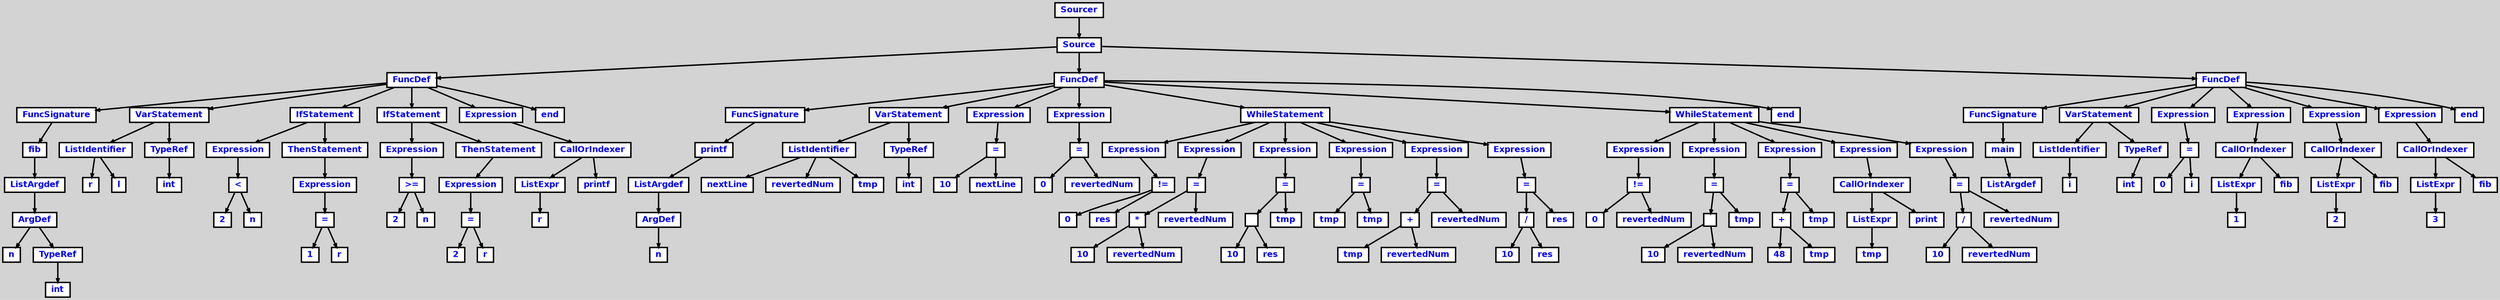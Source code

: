 digraph {

	ordering=out;
	ranksep=.4;
	bgcolor="lightgrey";  node [shape=box, fixedsize=false, fontsize=12, fontname="Helvetica-bold", fontcolor="blue"
	width=.25, height=.25, color="black", fillcolor="white", style="filled, solid, bold"];

	edge [arrowsize=.5, color="black", style="bold"]

	n00001280DC2BEB00[label="Sourcer"]
	n00001280DC2BE9C8[label="Source"]
	n00001280DC2A7AF0[label="FuncDef"]
	n00001280DC2A20C0[label="FuncSignature"]
	n00001280DC2A21F8[label="fib"]
	n00001280DC2A1F88[label="ListArgdef"]
	n00001280DC2A1D18[label="ArgDef"]
	n00001280DC2A1AA8[label="n"]
	n00001280DC2A1BE0[label="TypeRef"]
	n00001280DC2A1970[label="int"]
	n00001280DC2A2948[label="VarStatement"]
	n00001280DC2A2468[label="ListIdentifier"]
	n00001280DC2A2330[label="r"]
	n00001280DC2A25A0[label="l"]
	n00001280DC2A2A80[label="TypeRef"]
	n00001280DC2A2810[label="int"]
	n00001280DC2A4070[label="IfStatement"]
	n00001280DC2A4688[label="Expression"]
	n00001280DC2A3578[label="<"]
	n00001280DC2A37E8[label="2"]
	n00001280DC2A2CF0[label="n"]
	n00001280DC2A48F8[label="ThenStatement"]
	n00001280DC2A42E0[label="Expression"]
	n00001280DC2A47C0[label="="]
	n00001280DC2A4418[label="1"]
	n00001280DC2A3B90[label="r"]
	n00001280DC2A5EE8[label="IfStatement"]
	n00001280DC2A6500[label="Expression"]
	n00001280DC2A53F0[label=">="]
	n00001280DC2A5660[label="2"]
	n00001280DC2A4B68[label="n"]
	n00001280DC2A6770[label="ThenStatement"]
	n00001280DC2A6158[label="Expression"]
	n00001280DC2A6638[label="="]
	n00001280DC2A6290[label="2"]
	n00001280DC2A5A08[label="r"]
	n00001280DC2A7C28[label="Expression"]
	n00001280DC2A7E98[label="CallOrIndexer"]
	n00001280DC2A7D60[label="ListExpr"]
	n00001280DC2A73A0[label="r"]
	n00001280DC2A69E0[label="printf"]
	n00001280DC2A1E50[label="end"]
	n00001280DC2B2800[label="FuncDef"]
	n00001280DC2A84B0[label="FuncSignature"]
	n00001280DC2A85E8[label="printf"]
	n00001280DC2A8378[label="ListArgdef"]
	n00001280DC2A8108[label="ArgDef"]
	n00001280DC2A7FD0[label="n"]
	n00001280DC2A8E70[label="VarStatement"]
	n00001280DC2A8858[label="ListIdentifier"]
	n00001280DC2A8720[label="nextLine"]
	n00001280DC2A8990[label="revertedNum"]
	n00001280DC2A8AC8[label="tmp"]
	n00001280DC2A8FA8[label="TypeRef"]
	n00001280DC2A8D38[label="int"]
	n00001280DC2A9968[label="Expression"]
	n00001280DC2A9E48[label="="]
	n00001280DC2A9AA0[label="10"]
	n00001280DC2A9218[label="nextLine"]
	n00001280DC2AA6D0[label="Expression"]
	n00001280DC2AABB0[label="="]
	n00001280DC2AA808[label="0"]
	n00001280DC2A9F80[label="revertedNum"]
	n00001280DC2B15B8[label="WhileStatement"]
	n00001280DC2B1828[label="Expression"]
	n00001280DC2AB570[label="!="]
	n00001280DC2AB7E0[label="0"]
	n00001280DC2AACE8[label="res"]
	n00001280DC2AC7B8[label="Expression"]
	n00001280DC2ACDD0[label="="]
	n00001280DC2ACC98[label="*"]
	n00001280DC2ACF08[label="10"]
	n00001280DC2ACA28[label="revertedNum"]
	n00001280DC2ABB88[label="revertedNum"]
	n00001280DC2ADDA8[label="Expression"]
	n00001280DC2AE3C0[label="="]
	n00001280DC2AE288[label=""]
	n00001280DC2AE4F8[label="10"]
	n00001280DC2AE018[label="res"]
	n00001280DC2AD178[label="tmp"]
	n00001280DC2AEEB8[label="Expression"]
	n00001280DC2AF398[label="="]
	n00001280DC2AEFF0[label="tmp"]
	n00001280DC2AE768[label="tmp"]
	n00001280DC2B0100[label="Expression"]
	n00001280DC2B0718[label="="]
	n00001280DC2B05E0[label="+"]
	n00001280DC2B0850[label="tmp"]
	n00001280DC2B0370[label="revertedNum"]
	n00001280DC2AF4D0[label="revertedNum"]
	n00001280DC2B16F0[label="Expression"]
	n00001280DC2B1D08[label="="]
	n00001280DC2B1BD0[label="/"]
	n00001280DC2B1E40[label="10"]
	n00001280DC2B1960[label="res"]
	n00001280DC2B0AC0[label="res"]
	n00001280DC2B7E88[label="WhileStatement"]
	n00001280DC2B80F8[label="Expression"]
	n00001280DC2B2A70[label="!="]
	n00001280DC2B2CE0[label="0"]
	n00001280DC2B21E8[label="revertedNum"]
	n00001280DC2B3CB8[label="Expression"]
	n00001280DC2B42D0[label="="]
	n00001280DC2B4198[label=""]
	n00001280DC2B4408[label="10"]
	n00001280DC2B3F28[label="revertedNum"]
	n00001280DC2B3088[label="tmp"]
	n00001280DC2B52A8[label="Expression"]
	n00001280DC2B58C0[label="="]
	n00001280DC2B5788[label="+"]
	n00001280DC2B59F8[label="48"]
	n00001280DC2B5518[label="tmp"]
	n00001280DC2B4678[label="tmp"]
	n00001280DC2B6EB0[label="Expression"]
	n00001280DC2B7120[label="CallOrIndexer"]
	n00001280DC2B6FE8[label="ListExpr"]
	n00001280DC2B6628[label="tmp"]
	n00001280DC2B5C68[label="print"]
	n00001280DC2B7FC0[label="Expression"]
	n00001280DC2B85D8[label="="]
	n00001280DC2B84A0[label="/"]
	n00001280DC2B8710[label="10"]
	n00001280DC2B8230[label="revertedNum"]
	n00001280DC2B7390[label="revertedNum"]
	n00001280DC2A8240[label="end"]
	n00001280DC2BE3B0[label="FuncDef"]
	n00001280DC2B8BF0[label="FuncSignature"]
	n00001280DC2B8D28[label="main"]
	n00001280DC2B8AB8[label="ListArgdef"]
	n00001280DC2B9340[label="VarStatement"]
	n00001280DC2B8F98[label="ListIdentifier"]
	n00001280DC2B8E60[label="i"]
	n00001280DC2B9478[label="TypeRef"]
	n00001280DC2B9208[label="int"]
	n00001280DC2B9E38[label="Expression"]
	n00001280DC2BA318[label="="]
	n00001280DC2B9F70[label="0"]
	n00001280DC2B96E8[label="i"]
	n00001280DC2BB698[label="Expression"]
	n00001280DC2BB908[label="CallOrIndexer"]
	n00001280DC2BB7D0[label="ListExpr"]
	n00001280DC2BAE10[label="1"]
	n00001280DC2BA450[label="fib"]
	n00001280DC2BCDC0[label="Expression"]
	n00001280DC2BD030[label="CallOrIndexer"]
	n00001280DC2BCEF8[label="ListExpr"]
	n00001280DC2BC538[label="2"]
	n00001280DC2BBB78[label="fib"]
	n00001280DC2BE4E8[label="Expression"]
	n00001280DC2BE758[label="CallOrIndexer"]
	n00001280DC2BE620[label="ListExpr"]
	n00001280DC2BDC60[label="3"]
	n00001280DC2BD2A0[label="fib"]
	n00001280DC2B8980[label="end"]

		n00001280DC2BEB00 -> n00001280DC2BE9C8		// Sourcer -> Source
		n00001280DC2BE9C8 -> n00001280DC2A7AF0		// Source -> FuncDef
		n00001280DC2A7AF0 -> n00001280DC2A20C0		// FuncDef -> FuncSignature
		n00001280DC2A20C0 -> n00001280DC2A21F8		// FuncSignature -> fib
		n00001280DC2A21F8 -> n00001280DC2A1F88		// fib -> ListArgdef
		n00001280DC2A1F88 -> n00001280DC2A1D18		// ListArgdef -> ArgDef
		n00001280DC2A1D18 -> n00001280DC2A1AA8		// ArgDef -> n
		n00001280DC2A1D18 -> n00001280DC2A1BE0		// ArgDef -> TypeRef
		n00001280DC2A1BE0 -> n00001280DC2A1970		// TypeRef -> int
		n00001280DC2A7AF0 -> n00001280DC2A2948		// FuncDef -> VarStatement
		n00001280DC2A2948 -> n00001280DC2A2468		// VarStatement -> ListIdentifier
		n00001280DC2A2468 -> n00001280DC2A2330		// ListIdentifier -> r
		n00001280DC2A2468 -> n00001280DC2A25A0		// ListIdentifier -> l
		n00001280DC2A2948 -> n00001280DC2A2A80		// VarStatement -> TypeRef
		n00001280DC2A2A80 -> n00001280DC2A2810		// TypeRef -> int
		n00001280DC2A7AF0 -> n00001280DC2A4070		// FuncDef -> IfStatement
		n00001280DC2A4070 -> n00001280DC2A4688		// IfStatement -> Expression
		n00001280DC2A4688 -> n00001280DC2A3578		// Expression -> <
		n00001280DC2A3578 -> n00001280DC2A37E8		// < -> 2
		n00001280DC2A3578 -> n00001280DC2A2CF0		// < -> n
		n00001280DC2A4070 -> n00001280DC2A48F8		// IfStatement -> ThenStatement
		n00001280DC2A48F8 -> n00001280DC2A42E0		// ThenStatement -> Expression
		n00001280DC2A42E0 -> n00001280DC2A47C0		// Expression -> =
		n00001280DC2A47C0 -> n00001280DC2A4418		// = -> 1
		n00001280DC2A47C0 -> n00001280DC2A3B90		// = -> r
		n00001280DC2A7AF0 -> n00001280DC2A5EE8		// FuncDef -> IfStatement
		n00001280DC2A5EE8 -> n00001280DC2A6500		// IfStatement -> Expression
		n00001280DC2A6500 -> n00001280DC2A53F0		// Expression -> >=
		n00001280DC2A53F0 -> n00001280DC2A5660		// >= -> 2
		n00001280DC2A53F0 -> n00001280DC2A4B68		// >= -> n
		n00001280DC2A5EE8 -> n00001280DC2A6770		// IfStatement -> ThenStatement
		n00001280DC2A6770 -> n00001280DC2A6158		// ThenStatement -> Expression
		n00001280DC2A6158 -> n00001280DC2A6638		// Expression -> =
		n00001280DC2A6638 -> n00001280DC2A6290		// = -> 2
		n00001280DC2A6638 -> n00001280DC2A5A08		// = -> r
		n00001280DC2A7AF0 -> n00001280DC2A7C28		// FuncDef -> Expression
		n00001280DC2A7C28 -> n00001280DC2A7E98		// Expression -> CallOrIndexer
		n00001280DC2A7E98 -> n00001280DC2A7D60		// CallOrIndexer -> ListExpr
		n00001280DC2A7D60 -> n00001280DC2A73A0		// ListExpr -> r
		n00001280DC2A7E98 -> n00001280DC2A69E0		// CallOrIndexer -> printf
		n00001280DC2A7AF0 -> n00001280DC2A1E50		// FuncDef -> end
		n00001280DC2BE9C8 -> n00001280DC2B2800		// Source -> FuncDef
		n00001280DC2B2800 -> n00001280DC2A84B0		// FuncDef -> FuncSignature
		n00001280DC2A84B0 -> n00001280DC2A85E8		// FuncSignature -> printf
		n00001280DC2A85E8 -> n00001280DC2A8378		// printf -> ListArgdef
		n00001280DC2A8378 -> n00001280DC2A8108		// ListArgdef -> ArgDef
		n00001280DC2A8108 -> n00001280DC2A7FD0		// ArgDef -> n
		n00001280DC2B2800 -> n00001280DC2A8E70		// FuncDef -> VarStatement
		n00001280DC2A8E70 -> n00001280DC2A8858		// VarStatement -> ListIdentifier
		n00001280DC2A8858 -> n00001280DC2A8720		// ListIdentifier -> nextLine
		n00001280DC2A8858 -> n00001280DC2A8990		// ListIdentifier -> revertedNum
		n00001280DC2A8858 -> n00001280DC2A8AC8		// ListIdentifier -> tmp
		n00001280DC2A8E70 -> n00001280DC2A8FA8		// VarStatement -> TypeRef
		n00001280DC2A8FA8 -> n00001280DC2A8D38		// TypeRef -> int
		n00001280DC2B2800 -> n00001280DC2A9968		// FuncDef -> Expression
		n00001280DC2A9968 -> n00001280DC2A9E48		// Expression -> =
		n00001280DC2A9E48 -> n00001280DC2A9AA0		// = -> 10
		n00001280DC2A9E48 -> n00001280DC2A9218		// = -> nextLine
		n00001280DC2B2800 -> n00001280DC2AA6D0		// FuncDef -> Expression
		n00001280DC2AA6D0 -> n00001280DC2AABB0		// Expression -> =
		n00001280DC2AABB0 -> n00001280DC2AA808		// = -> 0
		n00001280DC2AABB0 -> n00001280DC2A9F80		// = -> revertedNum
		n00001280DC2B2800 -> n00001280DC2B15B8		// FuncDef -> WhileStatement
		n00001280DC2B15B8 -> n00001280DC2B1828		// WhileStatement -> Expression
		n00001280DC2B1828 -> n00001280DC2AB570		// Expression -> !=
		n00001280DC2AB570 -> n00001280DC2AB7E0		// != -> 0
		n00001280DC2AB570 -> n00001280DC2AACE8		// != -> res
		n00001280DC2B15B8 -> n00001280DC2AC7B8		// WhileStatement -> Expression
		n00001280DC2AC7B8 -> n00001280DC2ACDD0		// Expression -> =
		n00001280DC2ACDD0 -> n00001280DC2ACC98		// = -> *
		n00001280DC2ACC98 -> n00001280DC2ACF08		// * -> 10
		n00001280DC2ACC98 -> n00001280DC2ACA28		// * -> revertedNum
		n00001280DC2ACDD0 -> n00001280DC2ABB88		// = -> revertedNum
		n00001280DC2B15B8 -> n00001280DC2ADDA8		// WhileStatement -> Expression
		n00001280DC2ADDA8 -> n00001280DC2AE3C0		// Expression -> =
		n00001280DC2AE3C0 -> n00001280DC2AE288		// = -> 
		n00001280DC2AE288 -> n00001280DC2AE4F8		// > 10
		n00001280DC2AE288 -> n00001280DC2AE018		// > res
		n00001280DC2AE3C0 -> n00001280DC2AD178		// = -> tmp
		n00001280DC2B15B8 -> n00001280DC2AEEB8		// WhileStatement -> Expression
		n00001280DC2AEEB8 -> n00001280DC2AF398		// Expression -> =
		n00001280DC2AF398 -> n00001280DC2AEFF0		// = -> tmp
		n00001280DC2AF398 -> n00001280DC2AE768		// = -> tmp
		n00001280DC2B15B8 -> n00001280DC2B0100		// WhileStatement -> Expression
		n00001280DC2B0100 -> n00001280DC2B0718		// Expression -> =
		n00001280DC2B0718 -> n00001280DC2B05E0		// = -> +
		n00001280DC2B05E0 -> n00001280DC2B0850		// + -> tmp
		n00001280DC2B05E0 -> n00001280DC2B0370		// + -> revertedNum
		n00001280DC2B0718 -> n00001280DC2AF4D0		// = -> revertedNum
		n00001280DC2B15B8 -> n00001280DC2B16F0		// WhileStatement -> Expression
		n00001280DC2B16F0 -> n00001280DC2B1D08		// Expression -> =
		n00001280DC2B1D08 -> n00001280DC2B1BD0		// = -> /
		n00001280DC2B1BD0 -> n00001280DC2B1E40		// / -> 10
		n00001280DC2B1BD0 -> n00001280DC2B1960		// / -> res
		n00001280DC2B1D08 -> n00001280DC2B0AC0		// = -> res
		n00001280DC2B2800 -> n00001280DC2B7E88		// FuncDef -> WhileStatement
		n00001280DC2B7E88 -> n00001280DC2B80F8		// WhileStatement -> Expression
		n00001280DC2B80F8 -> n00001280DC2B2A70		// Expression -> !=
		n00001280DC2B2A70 -> n00001280DC2B2CE0		// != -> 0
		n00001280DC2B2A70 -> n00001280DC2B21E8		// != -> revertedNum
		n00001280DC2B7E88 -> n00001280DC2B3CB8		// WhileStatement -> Expression
		n00001280DC2B3CB8 -> n00001280DC2B42D0		// Expression -> =
		n00001280DC2B42D0 -> n00001280DC2B4198		// = -> 
		n00001280DC2B4198 -> n00001280DC2B4408		// > 10
		n00001280DC2B4198 -> n00001280DC2B3F28		// > revertedNum
		n00001280DC2B42D0 -> n00001280DC2B3088		// = -> tmp
		n00001280DC2B7E88 -> n00001280DC2B52A8		// WhileStatement -> Expression
		n00001280DC2B52A8 -> n00001280DC2B58C0		// Expression -> =
		n00001280DC2B58C0 -> n00001280DC2B5788		// = -> +
		n00001280DC2B5788 -> n00001280DC2B59F8		// + -> 48
		n00001280DC2B5788 -> n00001280DC2B5518		// + -> tmp
		n00001280DC2B58C0 -> n00001280DC2B4678		// = -> tmp
		n00001280DC2B7E88 -> n00001280DC2B6EB0		// WhileStatement -> Expression
		n00001280DC2B6EB0 -> n00001280DC2B7120		// Expression -> CallOrIndexer
		n00001280DC2B7120 -> n00001280DC2B6FE8		// CallOrIndexer -> ListExpr
		n00001280DC2B6FE8 -> n00001280DC2B6628		// ListExpr -> tmp
		n00001280DC2B7120 -> n00001280DC2B5C68		// CallOrIndexer -> print
		n00001280DC2B7E88 -> n00001280DC2B7FC0		// WhileStatement -> Expression
		n00001280DC2B7FC0 -> n00001280DC2B85D8		// Expression -> =
		n00001280DC2B85D8 -> n00001280DC2B84A0		// = -> /
		n00001280DC2B84A0 -> n00001280DC2B8710		// / -> 10
		n00001280DC2B84A0 -> n00001280DC2B8230		// / -> revertedNum
		n00001280DC2B85D8 -> n00001280DC2B7390		// = -> revertedNum
		n00001280DC2B2800 -> n00001280DC2A8240		// FuncDef -> end
		n00001280DC2BE9C8 -> n00001280DC2BE3B0		// Source -> FuncDef
		n00001280DC2BE3B0 -> n00001280DC2B8BF0		// FuncDef -> FuncSignature
		n00001280DC2B8BF0 -> n00001280DC2B8D28		// FuncSignature -> main
		n00001280DC2B8D28 -> n00001280DC2B8AB8		// main -> ListArgdef
		n00001280DC2BE3B0 -> n00001280DC2B9340		// FuncDef -> VarStatement
		n00001280DC2B9340 -> n00001280DC2B8F98		// VarStatement -> ListIdentifier
		n00001280DC2B8F98 -> n00001280DC2B8E60		// ListIdentifier -> i
		n00001280DC2B9340 -> n00001280DC2B9478		// VarStatement -> TypeRef
		n00001280DC2B9478 -> n00001280DC2B9208		// TypeRef -> int
		n00001280DC2BE3B0 -> n00001280DC2B9E38		// FuncDef -> Expression
		n00001280DC2B9E38 -> n00001280DC2BA318		// Expression -> =
		n00001280DC2BA318 -> n00001280DC2B9F70		// = -> 0
		n00001280DC2BA318 -> n00001280DC2B96E8		// = -> i
		n00001280DC2BE3B0 -> n00001280DC2BB698		// FuncDef -> Expression
		n00001280DC2BB698 -> n00001280DC2BB908		// Expression -> CallOrIndexer
		n00001280DC2BB908 -> n00001280DC2BB7D0		// CallOrIndexer -> ListExpr
		n00001280DC2BB7D0 -> n00001280DC2BAE10		// ListExpr -> 1
		n00001280DC2BB908 -> n00001280DC2BA450		// CallOrIndexer -> fib
		n00001280DC2BE3B0 -> n00001280DC2BCDC0		// FuncDef -> Expression
		n00001280DC2BCDC0 -> n00001280DC2BD030		// Expression -> CallOrIndexer
		n00001280DC2BD030 -> n00001280DC2BCEF8		// CallOrIndexer -> ListExpr
		n00001280DC2BCEF8 -> n00001280DC2BC538		// ListExpr -> 2
		n00001280DC2BD030 -> n00001280DC2BBB78		// CallOrIndexer -> fib
		n00001280DC2BE3B0 -> n00001280DC2BE4E8		// FuncDef -> Expression
		n00001280DC2BE4E8 -> n00001280DC2BE758		// Expression -> CallOrIndexer
		n00001280DC2BE758 -> n00001280DC2BE620		// CallOrIndexer -> ListExpr
		n00001280DC2BE620 -> n00001280DC2BDC60		// ListExpr -> 3
		n00001280DC2BE758 -> n00001280DC2BD2A0		// CallOrIndexer -> fib
		n00001280DC2BE3B0 -> n00001280DC2B8980		// FuncDef -> end

}